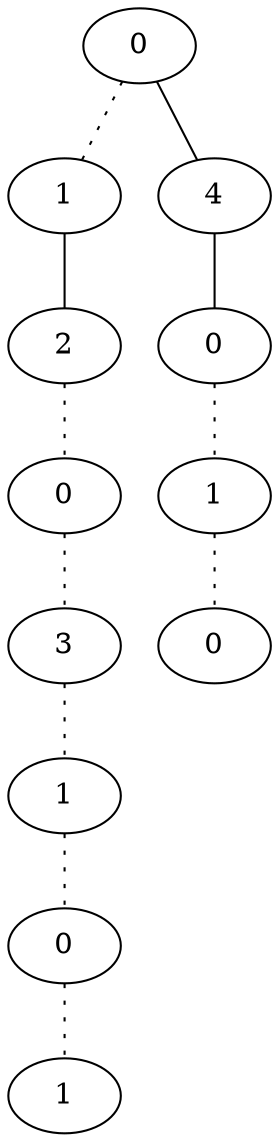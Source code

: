 graph {
a0[label=0];
a1[label=1];
a2[label=2];
a3[label=0];
a4[label=3];
a5[label=1];
a6[label=0];
a7[label=1];
a8[label=4];
a9[label=0];
a10[label=1];
a11[label=0];
a0 -- a1 [style=dotted];
a0 -- a8;
a1 -- a2;
a2 -- a3 [style=dotted];
a3 -- a4 [style=dotted];
a4 -- a5 [style=dotted];
a5 -- a6 [style=dotted];
a6 -- a7 [style=dotted];
a8 -- a9;
a9 -- a10 [style=dotted];
a10 -- a11 [style=dotted];
}
